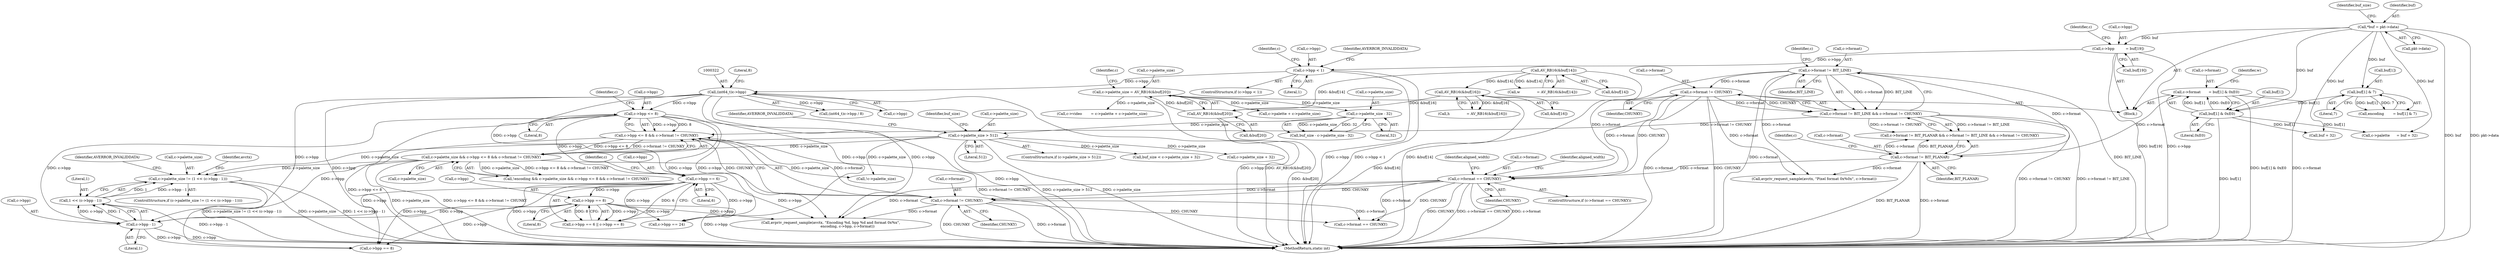 digraph "0_FFmpeg_1e42736b95065c69a7481d0cf55247024f54b660@pointer" {
"1000373" [label="(Call,c->palette_size != (1 << (c->bpp - 1)))"];
"1000333" [label="(Call,c->palette_size && c->bpp <= 8 && c->format != CHUNKY)"];
"1000214" [label="(Call,c->palette_size > 512)"];
"1000208" [label="(Call,c->palette_size - 32)"];
"1000175" [label="(Call,c->palette_size = AV_RB16(&buf[20]))"];
"1000179" [label="(Call,AV_RB16(&buf[20]))"];
"1000163" [label="(Call,AV_RB16(&buf[16]))"];
"1000156" [label="(Call,AV_RB16(&buf[14]))"];
"1000337" [label="(Call,c->bpp <= 8 && c->format != CHUNKY)"];
"1000338" [label="(Call,c->bpp <= 8)"];
"1000321" [label="(Call,(int64_t)c->bpp)"];
"1000232" [label="(Call,c->bpp < 1)"];
"1000168" [label="(Call,c->bpp          = buf[19])"];
"1000127" [label="(Call,*buf = pkt->data)"];
"1000343" [label="(Call,c->format != CHUNKY)"];
"1000278" [label="(Call,c->format == CHUNKY)"];
"1000247" [label="(Call,c->format != BIT_LINE)"];
"1000241" [label="(Call,c->format != BIT_PLANAR)"];
"1000145" [label="(Call,c->format       = buf[1] & 0xE0)"];
"1000149" [label="(Call,buf[1] & 0xE0)"];
"1000140" [label="(Call,buf[1] & 7)"];
"1000252" [label="(Call,c->format != CHUNKY)"];
"1000246" [label="(Call,c->format != BIT_LINE && c->format != CHUNKY)"];
"1000377" [label="(Call,1 << (c->bpp - 1))"];
"1000379" [label="(Call,c->bpp - 1)"];
"1000366" [label="(Call,c->bpp == 8)"];
"1000361" [label="(Call,c->bpp == 6)"];
"1000334" [label="(Call,c->palette_size)"];
"1000175" [label="(Call,c->palette_size = AV_RB16(&buf[20]))"];
"1000246" [label="(Call,c->format != BIT_LINE && c->format != CHUNKY)"];
"1000249" [label="(Identifier,c)"];
"1000195" [label="(Call,c->palette + c->palette_size)"];
"1000180" [label="(Call,&buf[20])"];
"1000282" [label="(Identifier,CHUNKY)"];
"1000105" [label="(Block,)"];
"1000140" [label="(Call,buf[1] & 7)"];
"1000330" [label="(Call,!encoding && c->palette_size && c->bpp <= 8 && c->format != CHUNKY)"];
"1000153" [label="(Literal,0xE0)"];
"1000155" [label="(Identifier,w)"];
"1000251" [label="(Identifier,BIT_LINE)"];
"1000177" [label="(Identifier,c)"];
"1000258" [label="(Call,avpriv_request_sample(avctx, \"Pixel format 0x%0x\", c->format))"];
"1000150" [label="(Call,buf[1])"];
"1000370" [label="(Literal,8)"];
"1000169" [label="(Call,c->bpp)"];
"1000378" [label="(Literal,1)"];
"1000145" [label="(Call,c->format       = buf[1] & 0xE0)"];
"1000342" [label="(Literal,8)"];
"1000345" [label="(Identifier,c)"];
"1000368" [label="(Identifier,c)"];
"1000241" [label="(Call,c->format != BIT_PLANAR)"];
"1000212" [label="(Literal,32)"];
"1000236" [label="(Literal,1)"];
"1000277" [label="(ControlStructure,if (c->format == CHUNKY))"];
"1000213" [label="(ControlStructure,if (c->palette_size > 512))"];
"1000385" [label="(Identifier,AVERROR_INVALIDDATA)"];
"1000320" [label="(Call,(int64_t)c->bpp / 8)"];
"1000344" [label="(Call,c->format)"];
"1000141" [label="(Call,buf[1])"];
"1000156" [label="(Call,AV_RB16(&buf[14]))"];
"1000408" [label="(Call,!c->palette_size)"];
"1000242" [label="(Call,c->format)"];
"1000163" [label="(Call,AV_RB16(&buf[16]))"];
"1000129" [label="(Call,pkt->data)"];
"1000176" [label="(Call,c->palette_size)"];
"1000284" [label="(Identifier,aligned_width)"];
"1000233" [label="(Call,c->bpp)"];
"1000232" [label="(Call,c->bpp < 1)"];
"1000209" [label="(Call,c->palette_size)"];
"1000240" [label="(Call,c->format != BIT_PLANAR && c->format != BIT_LINE && c->format != CHUNKY)"];
"1000222" [label="(Call,buf_size < c->palette_size + 32)"];
"1000252" [label="(Call,c->format != CHUNKY)"];
"1000134" [label="(Identifier,buf_size)"];
"1000366" [label="(Call,c->bpp == 8)"];
"1000220" [label="(Identifier,AVERROR_INVALIDDATA)"];
"1000128" [label="(Identifier,buf)"];
"1000238" [label="(Identifier,AVERROR_INVALIDDATA)"];
"1000214" [label="(Call,c->palette_size > 512)"];
"1000191" [label="(Call,c->video        = c->palette + c->palette_size)"];
"1000474" [label="(Call,c->bpp == 8)"];
"1000256" [label="(Identifier,CHUNKY)"];
"1000188" [label="(Call,buf + 32)"];
"1000279" [label="(Call,c->format)"];
"1000337" [label="(Call,c->bpp <= 8 && c->format != CHUNKY)"];
"1000365" [label="(Literal,6)"];
"1000154" [label="(Call,w               = AV_RB16(&buf[14]))"];
"1000362" [label="(Call,c->bpp)"];
"1000373" [label="(Call,c->palette_size != (1 << (c->bpp - 1)))"];
"1000138" [label="(Call,encoding        = buf[1] & 7)"];
"1000323" [label="(Call,c->bpp)"];
"1000253" [label="(Call,c->format)"];
"1000374" [label="(Call,c->palette_size)"];
"1000223" [label="(Identifier,buf_size)"];
"1000206" [label="(Call,buf_size - c->palette_size - 32)"];
"1000164" [label="(Call,&buf[16])"];
"1000254" [label="(Identifier,c)"];
"1000397" [label="(Call,c->bpp == 24)"];
"1000347" [label="(Identifier,CHUNKY)"];
"1000383" [label="(Literal,1)"];
"1000339" [label="(Call,c->bpp)"];
"1000149" [label="(Call,buf[1] & 0xE0)"];
"1000367" [label="(Call,c->bpp)"];
"1000326" [label="(Literal,8)"];
"1000333" [label="(Call,c->palette_size && c->bpp <= 8 && c->format != CHUNKY)"];
"1000231" [label="(ControlStructure,if (c->bpp < 1))"];
"1000248" [label="(Call,c->format)"];
"1000360" [label="(Call,c->bpp == 6 || c->bpp == 8)"];
"1000127" [label="(Call,*buf = pkt->data)"];
"1000403" [label="(Call,c->format == CHUNKY)"];
"1000146" [label="(Call,c->format)"];
"1000380" [label="(Call,c->bpp)"];
"1000338" [label="(Call,c->bpp <= 8)"];
"1000243" [label="(Identifier,c)"];
"1000361" [label="(Call,c->bpp == 6)"];
"1000372" [label="(ControlStructure,if (c->palette_size != (1 << (c->bpp - 1))))"];
"1000144" [label="(Literal,7)"];
"1000157" [label="(Call,&buf[14])"];
"1000321" [label="(Call,(int64_t)c->bpp)"];
"1000168" [label="(Call,c->bpp          = buf[19])"];
"1000186" [label="(Identifier,c)"];
"1000161" [label="(Call,h               = AV_RB16(&buf[16]))"];
"1000508" [label="(MethodReturn,static int)"];
"1000377" [label="(Call,1 << (c->bpp - 1))"];
"1000290" [label="(Identifier,aligned_width)"];
"1000184" [label="(Call,c->palette      = buf + 32)"];
"1000420" [label="(Call,avpriv_request_sample(avctx, \"Encoding %d, bpp %d and format 0x%x\",\n                              encoding, c->bpp, c->format))"];
"1000247" [label="(Call,c->format != BIT_LINE)"];
"1000224" [label="(Call,c->palette_size + 32)"];
"1000388" [label="(Identifier,avctx)"];
"1000278" [label="(Call,c->format == CHUNKY)"];
"1000245" [label="(Identifier,BIT_PLANAR)"];
"1000343" [label="(Call,c->format != CHUNKY)"];
"1000208" [label="(Call,c->palette_size - 32)"];
"1000218" [label="(Literal,512)"];
"1000179" [label="(Call,AV_RB16(&buf[20]))"];
"1000379" [label="(Call,c->bpp - 1)"];
"1000172" [label="(Call,buf[19])"];
"1000215" [label="(Call,c->palette_size)"];
"1000373" -> "1000372"  [label="AST: "];
"1000373" -> "1000377"  [label="CFG: "];
"1000374" -> "1000373"  [label="AST: "];
"1000377" -> "1000373"  [label="AST: "];
"1000385" -> "1000373"  [label="CFG: "];
"1000388" -> "1000373"  [label="CFG: "];
"1000373" -> "1000508"  [label="DDG: 1 << (c->bpp - 1)"];
"1000373" -> "1000508"  [label="DDG: c->palette_size != (1 << (c->bpp - 1))"];
"1000373" -> "1000508"  [label="DDG: c->palette_size"];
"1000333" -> "1000373"  [label="DDG: c->palette_size"];
"1000214" -> "1000373"  [label="DDG: c->palette_size"];
"1000377" -> "1000373"  [label="DDG: 1"];
"1000377" -> "1000373"  [label="DDG: c->bpp - 1"];
"1000333" -> "1000330"  [label="AST: "];
"1000333" -> "1000334"  [label="CFG: "];
"1000333" -> "1000337"  [label="CFG: "];
"1000334" -> "1000333"  [label="AST: "];
"1000337" -> "1000333"  [label="AST: "];
"1000330" -> "1000333"  [label="CFG: "];
"1000333" -> "1000508"  [label="DDG: c->palette_size"];
"1000333" -> "1000508"  [label="DDG: c->bpp <= 8 && c->format != CHUNKY"];
"1000333" -> "1000330"  [label="DDG: c->palette_size"];
"1000333" -> "1000330"  [label="DDG: c->bpp <= 8 && c->format != CHUNKY"];
"1000214" -> "1000333"  [label="DDG: c->palette_size"];
"1000337" -> "1000333"  [label="DDG: c->bpp <= 8"];
"1000337" -> "1000333"  [label="DDG: c->format != CHUNKY"];
"1000333" -> "1000408"  [label="DDG: c->palette_size"];
"1000214" -> "1000213"  [label="AST: "];
"1000214" -> "1000218"  [label="CFG: "];
"1000215" -> "1000214"  [label="AST: "];
"1000218" -> "1000214"  [label="AST: "];
"1000220" -> "1000214"  [label="CFG: "];
"1000223" -> "1000214"  [label="CFG: "];
"1000214" -> "1000508"  [label="DDG: c->palette_size > 512"];
"1000214" -> "1000508"  [label="DDG: c->palette_size"];
"1000208" -> "1000214"  [label="DDG: c->palette_size"];
"1000214" -> "1000222"  [label="DDG: c->palette_size"];
"1000214" -> "1000224"  [label="DDG: c->palette_size"];
"1000214" -> "1000408"  [label="DDG: c->palette_size"];
"1000208" -> "1000206"  [label="AST: "];
"1000208" -> "1000212"  [label="CFG: "];
"1000209" -> "1000208"  [label="AST: "];
"1000212" -> "1000208"  [label="AST: "];
"1000206" -> "1000208"  [label="CFG: "];
"1000208" -> "1000206"  [label="DDG: c->palette_size"];
"1000208" -> "1000206"  [label="DDG: 32"];
"1000175" -> "1000208"  [label="DDG: c->palette_size"];
"1000175" -> "1000105"  [label="AST: "];
"1000175" -> "1000179"  [label="CFG: "];
"1000176" -> "1000175"  [label="AST: "];
"1000179" -> "1000175"  [label="AST: "];
"1000186" -> "1000175"  [label="CFG: "];
"1000175" -> "1000508"  [label="DDG: AV_RB16(&buf[20])"];
"1000179" -> "1000175"  [label="DDG: &buf[20]"];
"1000175" -> "1000191"  [label="DDG: c->palette_size"];
"1000175" -> "1000195"  [label="DDG: c->palette_size"];
"1000179" -> "1000180"  [label="CFG: "];
"1000180" -> "1000179"  [label="AST: "];
"1000179" -> "1000508"  [label="DDG: &buf[20]"];
"1000163" -> "1000179"  [label="DDG: &buf[16]"];
"1000156" -> "1000179"  [label="DDG: &buf[14]"];
"1000163" -> "1000161"  [label="AST: "];
"1000163" -> "1000164"  [label="CFG: "];
"1000164" -> "1000163"  [label="AST: "];
"1000161" -> "1000163"  [label="CFG: "];
"1000163" -> "1000508"  [label="DDG: &buf[16]"];
"1000163" -> "1000161"  [label="DDG: &buf[16]"];
"1000156" -> "1000163"  [label="DDG: &buf[14]"];
"1000156" -> "1000154"  [label="AST: "];
"1000156" -> "1000157"  [label="CFG: "];
"1000157" -> "1000156"  [label="AST: "];
"1000154" -> "1000156"  [label="CFG: "];
"1000156" -> "1000508"  [label="DDG: &buf[14]"];
"1000156" -> "1000154"  [label="DDG: &buf[14]"];
"1000337" -> "1000338"  [label="CFG: "];
"1000337" -> "1000343"  [label="CFG: "];
"1000338" -> "1000337"  [label="AST: "];
"1000343" -> "1000337"  [label="AST: "];
"1000337" -> "1000508"  [label="DDG: c->format != CHUNKY"];
"1000337" -> "1000508"  [label="DDG: c->bpp <= 8"];
"1000338" -> "1000337"  [label="DDG: c->bpp"];
"1000338" -> "1000337"  [label="DDG: 8"];
"1000343" -> "1000337"  [label="DDG: c->format"];
"1000343" -> "1000337"  [label="DDG: CHUNKY"];
"1000246" -> "1000337"  [label="DDG: c->format != CHUNKY"];
"1000338" -> "1000342"  [label="CFG: "];
"1000339" -> "1000338"  [label="AST: "];
"1000342" -> "1000338"  [label="AST: "];
"1000345" -> "1000338"  [label="CFG: "];
"1000338" -> "1000508"  [label="DDG: c->bpp"];
"1000321" -> "1000338"  [label="DDG: c->bpp"];
"1000338" -> "1000361"  [label="DDG: c->bpp"];
"1000338" -> "1000379"  [label="DDG: c->bpp"];
"1000338" -> "1000397"  [label="DDG: c->bpp"];
"1000338" -> "1000420"  [label="DDG: c->bpp"];
"1000338" -> "1000474"  [label="DDG: c->bpp"];
"1000321" -> "1000320"  [label="AST: "];
"1000321" -> "1000323"  [label="CFG: "];
"1000322" -> "1000321"  [label="AST: "];
"1000323" -> "1000321"  [label="AST: "];
"1000326" -> "1000321"  [label="CFG: "];
"1000321" -> "1000508"  [label="DDG: c->bpp"];
"1000321" -> "1000320"  [label="DDG: c->bpp"];
"1000232" -> "1000321"  [label="DDG: c->bpp"];
"1000321" -> "1000361"  [label="DDG: c->bpp"];
"1000321" -> "1000379"  [label="DDG: c->bpp"];
"1000321" -> "1000397"  [label="DDG: c->bpp"];
"1000321" -> "1000420"  [label="DDG: c->bpp"];
"1000321" -> "1000474"  [label="DDG: c->bpp"];
"1000232" -> "1000231"  [label="AST: "];
"1000232" -> "1000236"  [label="CFG: "];
"1000233" -> "1000232"  [label="AST: "];
"1000236" -> "1000232"  [label="AST: "];
"1000238" -> "1000232"  [label="CFG: "];
"1000243" -> "1000232"  [label="CFG: "];
"1000232" -> "1000508"  [label="DDG: c->bpp"];
"1000232" -> "1000508"  [label="DDG: c->bpp < 1"];
"1000168" -> "1000232"  [label="DDG: c->bpp"];
"1000168" -> "1000105"  [label="AST: "];
"1000168" -> "1000172"  [label="CFG: "];
"1000169" -> "1000168"  [label="AST: "];
"1000172" -> "1000168"  [label="AST: "];
"1000177" -> "1000168"  [label="CFG: "];
"1000168" -> "1000508"  [label="DDG: buf[19]"];
"1000168" -> "1000508"  [label="DDG: c->bpp"];
"1000127" -> "1000168"  [label="DDG: buf"];
"1000127" -> "1000105"  [label="AST: "];
"1000127" -> "1000129"  [label="CFG: "];
"1000128" -> "1000127"  [label="AST: "];
"1000129" -> "1000127"  [label="AST: "];
"1000134" -> "1000127"  [label="CFG: "];
"1000127" -> "1000508"  [label="DDG: pkt->data"];
"1000127" -> "1000508"  [label="DDG: buf"];
"1000127" -> "1000140"  [label="DDG: buf"];
"1000127" -> "1000149"  [label="DDG: buf"];
"1000127" -> "1000184"  [label="DDG: buf"];
"1000127" -> "1000188"  [label="DDG: buf"];
"1000343" -> "1000347"  [label="CFG: "];
"1000344" -> "1000343"  [label="AST: "];
"1000347" -> "1000343"  [label="AST: "];
"1000343" -> "1000508"  [label="DDG: c->format"];
"1000343" -> "1000508"  [label="DDG: CHUNKY"];
"1000278" -> "1000343"  [label="DDG: c->format"];
"1000278" -> "1000343"  [label="DDG: CHUNKY"];
"1000343" -> "1000403"  [label="DDG: c->format"];
"1000343" -> "1000403"  [label="DDG: CHUNKY"];
"1000343" -> "1000420"  [label="DDG: c->format"];
"1000278" -> "1000277"  [label="AST: "];
"1000278" -> "1000282"  [label="CFG: "];
"1000279" -> "1000278"  [label="AST: "];
"1000282" -> "1000278"  [label="AST: "];
"1000284" -> "1000278"  [label="CFG: "];
"1000290" -> "1000278"  [label="CFG: "];
"1000278" -> "1000508"  [label="DDG: CHUNKY"];
"1000278" -> "1000508"  [label="DDG: c->format == CHUNKY"];
"1000278" -> "1000508"  [label="DDG: c->format"];
"1000247" -> "1000278"  [label="DDG: c->format"];
"1000252" -> "1000278"  [label="DDG: c->format"];
"1000252" -> "1000278"  [label="DDG: CHUNKY"];
"1000241" -> "1000278"  [label="DDG: c->format"];
"1000278" -> "1000403"  [label="DDG: c->format"];
"1000278" -> "1000403"  [label="DDG: CHUNKY"];
"1000278" -> "1000420"  [label="DDG: c->format"];
"1000247" -> "1000246"  [label="AST: "];
"1000247" -> "1000251"  [label="CFG: "];
"1000248" -> "1000247"  [label="AST: "];
"1000251" -> "1000247"  [label="AST: "];
"1000254" -> "1000247"  [label="CFG: "];
"1000246" -> "1000247"  [label="CFG: "];
"1000247" -> "1000508"  [label="DDG: c->format"];
"1000247" -> "1000508"  [label="DDG: BIT_LINE"];
"1000247" -> "1000246"  [label="DDG: c->format"];
"1000247" -> "1000246"  [label="DDG: BIT_LINE"];
"1000241" -> "1000247"  [label="DDG: c->format"];
"1000247" -> "1000252"  [label="DDG: c->format"];
"1000247" -> "1000258"  [label="DDG: c->format"];
"1000241" -> "1000240"  [label="AST: "];
"1000241" -> "1000245"  [label="CFG: "];
"1000242" -> "1000241"  [label="AST: "];
"1000245" -> "1000241"  [label="AST: "];
"1000249" -> "1000241"  [label="CFG: "];
"1000240" -> "1000241"  [label="CFG: "];
"1000241" -> "1000508"  [label="DDG: c->format"];
"1000241" -> "1000508"  [label="DDG: BIT_PLANAR"];
"1000241" -> "1000240"  [label="DDG: c->format"];
"1000241" -> "1000240"  [label="DDG: BIT_PLANAR"];
"1000145" -> "1000241"  [label="DDG: c->format"];
"1000241" -> "1000258"  [label="DDG: c->format"];
"1000145" -> "1000105"  [label="AST: "];
"1000145" -> "1000149"  [label="CFG: "];
"1000146" -> "1000145"  [label="AST: "];
"1000149" -> "1000145"  [label="AST: "];
"1000155" -> "1000145"  [label="CFG: "];
"1000145" -> "1000508"  [label="DDG: buf[1] & 0xE0"];
"1000145" -> "1000508"  [label="DDG: c->format"];
"1000149" -> "1000145"  [label="DDG: buf[1]"];
"1000149" -> "1000145"  [label="DDG: 0xE0"];
"1000149" -> "1000153"  [label="CFG: "];
"1000150" -> "1000149"  [label="AST: "];
"1000153" -> "1000149"  [label="AST: "];
"1000149" -> "1000508"  [label="DDG: buf[1]"];
"1000140" -> "1000149"  [label="DDG: buf[1]"];
"1000149" -> "1000184"  [label="DDG: buf[1]"];
"1000149" -> "1000188"  [label="DDG: buf[1]"];
"1000140" -> "1000138"  [label="AST: "];
"1000140" -> "1000144"  [label="CFG: "];
"1000141" -> "1000140"  [label="AST: "];
"1000144" -> "1000140"  [label="AST: "];
"1000138" -> "1000140"  [label="CFG: "];
"1000140" -> "1000138"  [label="DDG: buf[1]"];
"1000140" -> "1000138"  [label="DDG: 7"];
"1000252" -> "1000246"  [label="AST: "];
"1000252" -> "1000256"  [label="CFG: "];
"1000253" -> "1000252"  [label="AST: "];
"1000256" -> "1000252"  [label="AST: "];
"1000246" -> "1000252"  [label="CFG: "];
"1000252" -> "1000508"  [label="DDG: c->format"];
"1000252" -> "1000508"  [label="DDG: CHUNKY"];
"1000252" -> "1000246"  [label="DDG: c->format"];
"1000252" -> "1000246"  [label="DDG: CHUNKY"];
"1000252" -> "1000258"  [label="DDG: c->format"];
"1000246" -> "1000240"  [label="AST: "];
"1000240" -> "1000246"  [label="CFG: "];
"1000246" -> "1000508"  [label="DDG: c->format != CHUNKY"];
"1000246" -> "1000508"  [label="DDG: c->format != BIT_LINE"];
"1000246" -> "1000240"  [label="DDG: c->format != BIT_LINE"];
"1000246" -> "1000240"  [label="DDG: c->format != CHUNKY"];
"1000377" -> "1000379"  [label="CFG: "];
"1000378" -> "1000377"  [label="AST: "];
"1000379" -> "1000377"  [label="AST: "];
"1000377" -> "1000508"  [label="DDG: c->bpp - 1"];
"1000379" -> "1000377"  [label="DDG: c->bpp"];
"1000379" -> "1000377"  [label="DDG: 1"];
"1000379" -> "1000383"  [label="CFG: "];
"1000380" -> "1000379"  [label="AST: "];
"1000383" -> "1000379"  [label="AST: "];
"1000379" -> "1000508"  [label="DDG: c->bpp"];
"1000366" -> "1000379"  [label="DDG: c->bpp"];
"1000361" -> "1000379"  [label="DDG: c->bpp"];
"1000379" -> "1000474"  [label="DDG: c->bpp"];
"1000366" -> "1000360"  [label="AST: "];
"1000366" -> "1000370"  [label="CFG: "];
"1000367" -> "1000366"  [label="AST: "];
"1000370" -> "1000366"  [label="AST: "];
"1000360" -> "1000366"  [label="CFG: "];
"1000366" -> "1000508"  [label="DDG: c->bpp"];
"1000366" -> "1000360"  [label="DDG: c->bpp"];
"1000366" -> "1000360"  [label="DDG: 8"];
"1000361" -> "1000366"  [label="DDG: c->bpp"];
"1000366" -> "1000397"  [label="DDG: c->bpp"];
"1000366" -> "1000420"  [label="DDG: c->bpp"];
"1000366" -> "1000474"  [label="DDG: c->bpp"];
"1000361" -> "1000360"  [label="AST: "];
"1000361" -> "1000365"  [label="CFG: "];
"1000362" -> "1000361"  [label="AST: "];
"1000365" -> "1000361"  [label="AST: "];
"1000368" -> "1000361"  [label="CFG: "];
"1000360" -> "1000361"  [label="CFG: "];
"1000361" -> "1000508"  [label="DDG: c->bpp"];
"1000361" -> "1000360"  [label="DDG: c->bpp"];
"1000361" -> "1000360"  [label="DDG: 6"];
"1000361" -> "1000397"  [label="DDG: c->bpp"];
"1000361" -> "1000420"  [label="DDG: c->bpp"];
"1000361" -> "1000474"  [label="DDG: c->bpp"];
}

